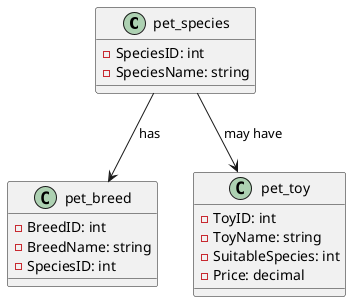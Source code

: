 @startuml

class pet_species{
    - SpeciesID: int
    - SpeciesName: string
}

class pet_breed{
    - BreedID: int
    - BreedName: string
    - SpeciesID: int
}


class pet_toy{
    - ToyID: int
    - ToyName: string
    - SuitableSpecies: int
    - Price: decimal
}

pet_species --> pet_breed : has
' the pet_species has a pet_breed
pet_species --> pet_toy : may have 
' the pet_species may have a pet_toy



    ' is the price dependent on the breed alone or also the species? Because a cat doesn't have the same price as a dog, same for a bird.

    ' I would have a table for the species and a table for the breed. The breed table would have a foreign key to the species table.

    ' The breed table would have a price field. The species table would have a price field. The price field in the species table would be the base price.

    ' The price field in the breed table would be the price of the breed. The price of the breed would be the base price plus the price of the breed.

    ' In the database design, you might have pricing tables that store base prices for each species and additional tables or fields that accommodate variations in pricing based on breeds within each species. This would allow for a more nuanced representation of pricing for toys or pets based on their species and breed.

@enduml
